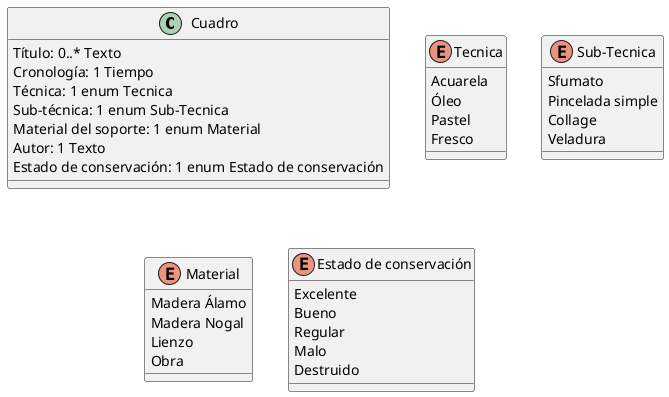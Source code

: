 @startuml
class Cuadro{
Título: 0..* Texto
Cronología: 1 Tiempo
Técnica: 1 enum Tecnica
Sub-técnica: 1 enum Sub-Tecnica
Material del soporte: 1 enum Material
Autor: 1 Texto
Estado de conservación: 1 enum Estado de conservación
}
enum Tecnica{
Acuarela
Óleo
Pastel
Fresco
}
enum Sub-Tecnica{
Sfumato
Pincelada simple
Collage
Veladura
}
enum Material{
Madera Álamo
Madera Nogal
Lienzo
Obra
}
enum "Estado de conservación" as Estado{
Excelente
Bueno
Regular
Malo
Destruido
}
@enduml
